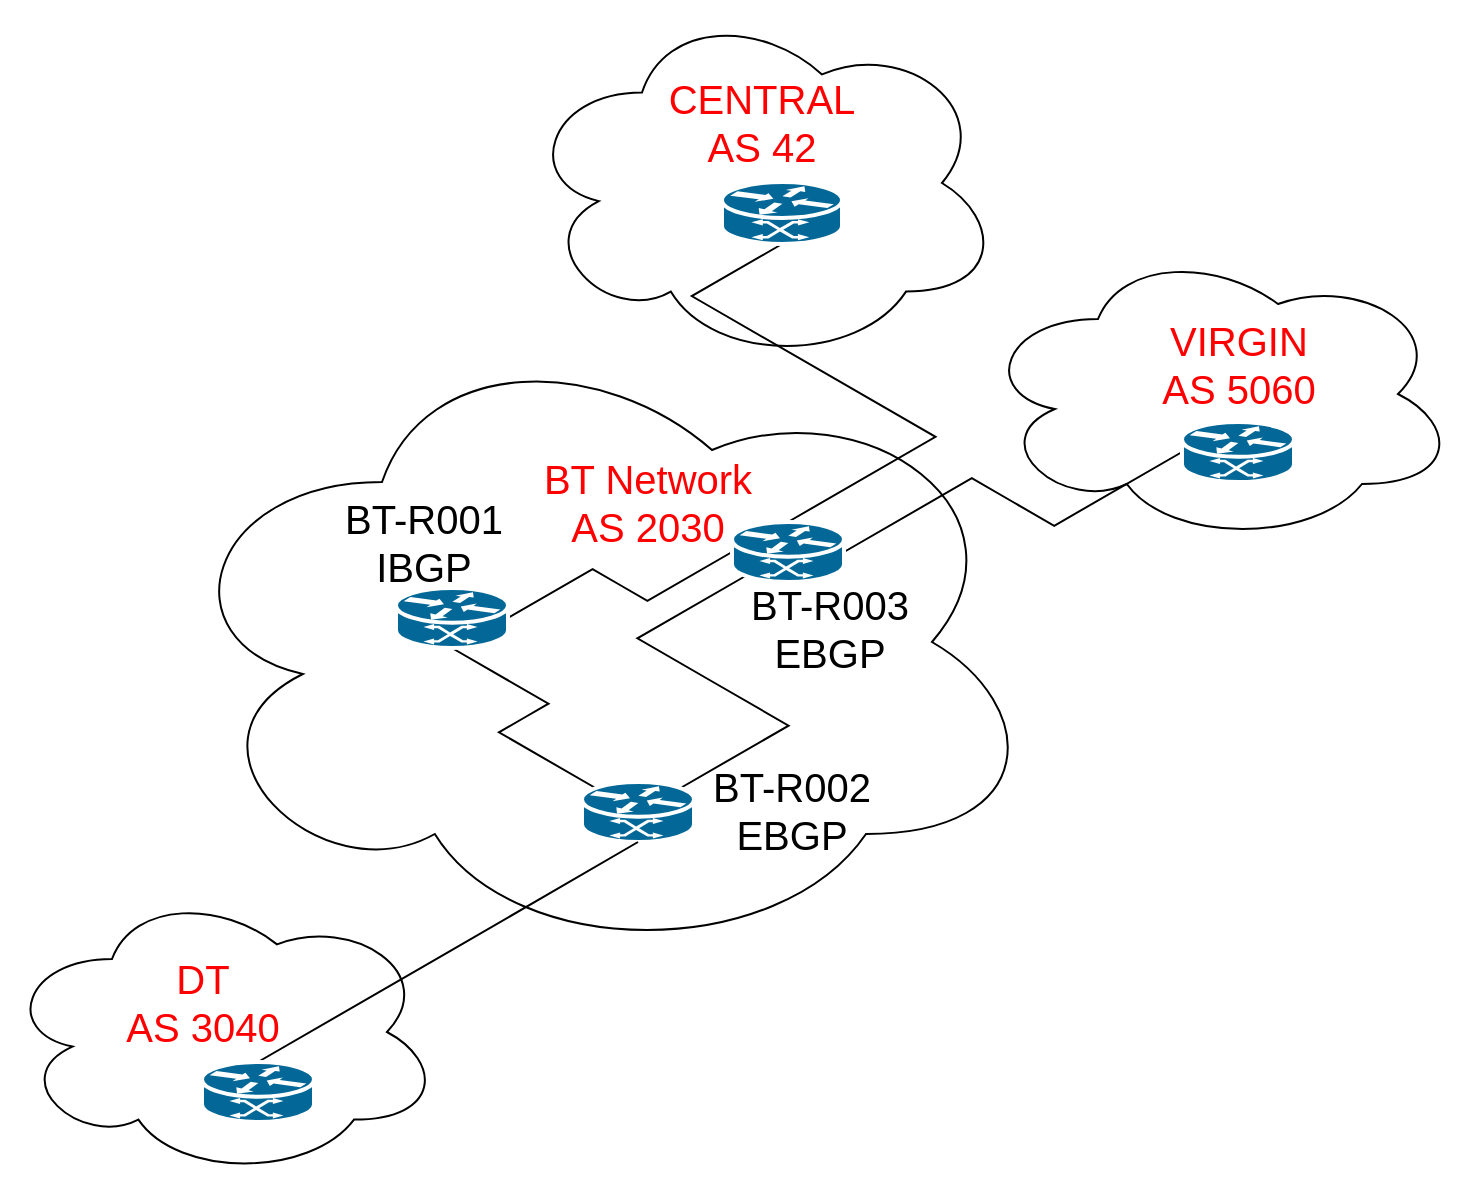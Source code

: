 <mxfile version="12.2.0" type="device" pages="1"><diagram id="Pj8bKcxNpP0Tno-9UuIm" name="Page-1"><mxGraphModel dx="738" dy="550" grid="1" gridSize="10" guides="1" tooltips="1" connect="1" arrows="1" fold="1" page="1" pageScale="1" pageWidth="827" pageHeight="1169" math="0" shadow="0"><root><mxCell id="0"/><mxCell id="1" parent="0"/><mxCell id="69maZHSP0wizOocn72lF-1" value="" style="ellipse;shape=cloud;whiteSpace=wrap;html=1;" parent="1" vertex="1"><mxGeometry x="270" y="220" width="440" height="320" as="geometry"/></mxCell><mxCell id="69maZHSP0wizOocn72lF-2" value="" style="ellipse;shape=cloud;whiteSpace=wrap;html=1;" parent="1" vertex="1"><mxGeometry x="190" y="502" width="220" height="146" as="geometry"/></mxCell><mxCell id="69maZHSP0wizOocn72lF-3" value="" style="ellipse;shape=cloud;whiteSpace=wrap;html=1;" parent="1" vertex="1"><mxGeometry x="678" y="181" width="240" height="150" as="geometry"/></mxCell><mxCell id="69maZHSP0wizOocn72lF-4" value="" style="ellipse;shape=cloud;whiteSpace=wrap;html=1;" parent="1" vertex="1"><mxGeometry x="450" y="60" width="240" height="181" as="geometry"/></mxCell><mxCell id="69maZHSP0wizOocn72lF-8" style="rounded=0;orthogonalLoop=1;jettySize=auto;html=1;exitX=0.5;exitY=1;exitDx=0;exitDy=0;exitPerimeter=0;entryX=0.12;entryY=0.1;entryDx=0;entryDy=0;entryPerimeter=0;endArrow=none;endFill=0;edgeStyle=isometricEdgeStyle;elbow=vertical;" parent="1" source="69maZHSP0wizOocn72lF-5" target="69maZHSP0wizOocn72lF-6" edge="1"><mxGeometry relative="1" as="geometry"/></mxCell><mxCell id="69maZHSP0wizOocn72lF-11" style="edgeStyle=isometricEdgeStyle;rounded=0;orthogonalLoop=1;jettySize=auto;html=1;exitX=1;exitY=0.5;exitDx=0;exitDy=0;exitPerimeter=0;entryX=0;entryY=0.5;entryDx=0;entryDy=0;entryPerimeter=0;endArrow=none;endFill=0;jumpSize=6;" parent="1" source="69maZHSP0wizOocn72lF-5" target="69maZHSP0wizOocn72lF-7" edge="1"><mxGeometry relative="1" as="geometry"/></mxCell><mxCell id="69maZHSP0wizOocn72lF-5" value="" style="shape=mxgraph.cisco.routers.atm_router;html=1;pointerEvents=1;dashed=0;fillColor=#036897;strokeColor=#ffffff;strokeWidth=2;verticalLabelPosition=bottom;verticalAlign=top;align=center;outlineConnect=0;" parent="1" vertex="1"><mxGeometry x="387" y="353" width="56" height="30" as="geometry"/></mxCell><mxCell id="69maZHSP0wizOocn72lF-10" style="edgeStyle=isometricEdgeStyle;rounded=0;orthogonalLoop=1;jettySize=auto;html=1;exitX=0.88;exitY=0.1;exitDx=0;exitDy=0;exitPerimeter=0;entryX=0.12;entryY=0.9;entryDx=0;entryDy=0;entryPerimeter=0;endArrow=none;endFill=0;" parent="1" source="69maZHSP0wizOocn72lF-6" target="69maZHSP0wizOocn72lF-7" edge="1"><mxGeometry relative="1" as="geometry"/></mxCell><mxCell id="69maZHSP0wizOocn72lF-6" value="" style="shape=mxgraph.cisco.routers.atm_router;html=1;pointerEvents=1;dashed=0;fillColor=#036897;strokeColor=#ffffff;strokeWidth=2;verticalLabelPosition=bottom;verticalAlign=top;align=center;outlineConnect=0;" parent="1" vertex="1"><mxGeometry x="480" y="450" width="56" height="30" as="geometry"/></mxCell><mxCell id="69maZHSP0wizOocn72lF-20" style="edgeStyle=isometricEdgeStyle;rounded=0;jumpSize=6;orthogonalLoop=1;jettySize=auto;html=1;exitX=0.5;exitY=0;exitDx=0;exitDy=0;exitPerimeter=0;entryX=0.5;entryY=1;entryDx=0;entryDy=0;entryPerimeter=0;endArrow=none;endFill=0;fontSize=20;" parent="1" source="69maZHSP0wizOocn72lF-7" target="69maZHSP0wizOocn72lF-13" edge="1"><mxGeometry relative="1" as="geometry"><Array as="points"><mxPoint x="540" y="210"/><mxPoint x="600" y="240"/></Array></mxGeometry></mxCell><mxCell id="69maZHSP0wizOocn72lF-21" style="edgeStyle=isometricEdgeStyle;rounded=0;jumpSize=6;orthogonalLoop=1;jettySize=auto;html=1;exitX=1;exitY=0.5;exitDx=0;exitDy=0;exitPerimeter=0;entryX=0;entryY=0.5;entryDx=0;entryDy=0;entryPerimeter=0;endArrow=none;endFill=0;fontSize=20;" parent="1" source="69maZHSP0wizOocn72lF-7" target="69maZHSP0wizOocn72lF-15" edge="1"><mxGeometry relative="1" as="geometry"/></mxCell><mxCell id="69maZHSP0wizOocn72lF-7" value="" style="shape=mxgraph.cisco.routers.atm_router;html=1;pointerEvents=1;dashed=0;fillColor=#036897;strokeColor=#ffffff;strokeWidth=2;verticalLabelPosition=bottom;verticalAlign=top;align=center;outlineConnect=0;" parent="1" vertex="1"><mxGeometry x="555" y="320" width="56" height="30" as="geometry"/></mxCell><mxCell id="69maZHSP0wizOocn72lF-13" value="" style="shape=mxgraph.cisco.routers.atm_router;html=1;pointerEvents=1;dashed=0;fillColor=#036897;strokeColor=#ffffff;strokeWidth=2;verticalLabelPosition=bottom;verticalAlign=top;align=center;outlineConnect=0;" parent="1" vertex="1"><mxGeometry x="550" y="150" width="60" height="31" as="geometry"/></mxCell><mxCell id="69maZHSP0wizOocn72lF-22" style="edgeStyle=isometricEdgeStyle;rounded=0;jumpSize=6;orthogonalLoop=1;jettySize=auto;html=1;exitX=0.5;exitY=0;exitDx=0;exitDy=0;exitPerimeter=0;entryX=0.5;entryY=1;entryDx=0;entryDy=0;entryPerimeter=0;endArrow=none;endFill=0;fontSize=20;" parent="1" source="69maZHSP0wizOocn72lF-14" target="69maZHSP0wizOocn72lF-6" edge="1"><mxGeometry relative="1" as="geometry"/></mxCell><mxCell id="69maZHSP0wizOocn72lF-14" value="" style="shape=mxgraph.cisco.routers.atm_router;html=1;pointerEvents=1;dashed=0;fillColor=#036897;strokeColor=#ffffff;strokeWidth=2;verticalLabelPosition=bottom;verticalAlign=top;align=center;outlineConnect=0;" parent="1" vertex="1"><mxGeometry x="290" y="590" width="56" height="30" as="geometry"/></mxCell><mxCell id="69maZHSP0wizOocn72lF-15" value="" style="shape=mxgraph.cisco.routers.atm_router;html=1;pointerEvents=1;dashed=0;fillColor=#036897;strokeColor=#ffffff;strokeWidth=2;verticalLabelPosition=bottom;verticalAlign=top;align=center;outlineConnect=0;" parent="1" vertex="1"><mxGeometry x="780" y="270" width="56" height="30" as="geometry"/></mxCell><mxCell id="69maZHSP0wizOocn72lF-17" value="DT&lt;br&gt;AS 3040" style="text;html=1;strokeColor=none;fillColor=none;align=center;verticalAlign=middle;whiteSpace=wrap;rounded=0;fontSize=20;fontColor=#FF0000;" parent="1" vertex="1"><mxGeometry x="247.5" y="550" width="85" height="20" as="geometry"/></mxCell><mxCell id="69maZHSP0wizOocn72lF-18" value="VIRGIN&lt;br&gt;AS 5060" style="text;html=1;strokeColor=none;fillColor=none;align=center;verticalAlign=middle;whiteSpace=wrap;rounded=0;fontSize=20;fontColor=#FF0000;" parent="1" vertex="1"><mxGeometry x="761.5" y="230.5" width="93" height="20" as="geometry"/></mxCell><mxCell id="69maZHSP0wizOocn72lF-19" value="CENTRAL&lt;br&gt;AS 42" style="text;html=1;strokeColor=none;fillColor=none;align=center;verticalAlign=middle;whiteSpace=wrap;rounded=0;fontSize=20;fontColor=#FF0000;" parent="1" vertex="1"><mxGeometry x="550" y="110" width="40" height="20" as="geometry"/></mxCell><mxCell id="69maZHSP0wizOocn72lF-23" value="BT-R001&lt;br&gt;IBGP" style="text;html=1;strokeColor=none;fillColor=none;align=center;verticalAlign=middle;whiteSpace=wrap;rounded=0;fontSize=20;" parent="1" vertex="1"><mxGeometry x="346" y="320" width="110" height="20" as="geometry"/></mxCell><mxCell id="69maZHSP0wizOocn72lF-24" value="BT-R003&lt;br&gt;EBGP" style="text;html=1;strokeColor=none;fillColor=none;align=center;verticalAlign=middle;whiteSpace=wrap;rounded=0;fontSize=20;" parent="1" vertex="1"><mxGeometry x="549" y="363" width="110" height="20" as="geometry"/></mxCell><mxCell id="69maZHSP0wizOocn72lF-25" value="BT-R002&lt;br&gt;EBGP" style="text;html=1;strokeColor=none;fillColor=none;align=center;verticalAlign=middle;whiteSpace=wrap;rounded=0;fontSize=20;" parent="1" vertex="1"><mxGeometry x="540" y="454" width="90" height="20" as="geometry"/></mxCell><mxCell id="TMrAnqM9D2-MX91orA9p-1" value="BT Network&lt;br style=&quot;font-size: 20px;&quot;&gt;AS 2030" style="text;html=1;strokeColor=none;fillColor=none;align=center;verticalAlign=middle;whiteSpace=wrap;rounded=0;fontSize=20;fontColor=#FF0000;" vertex="1" parent="1"><mxGeometry x="428" y="300" width="170" height="20" as="geometry"/></mxCell></root></mxGraphModel></diagram></mxfile>